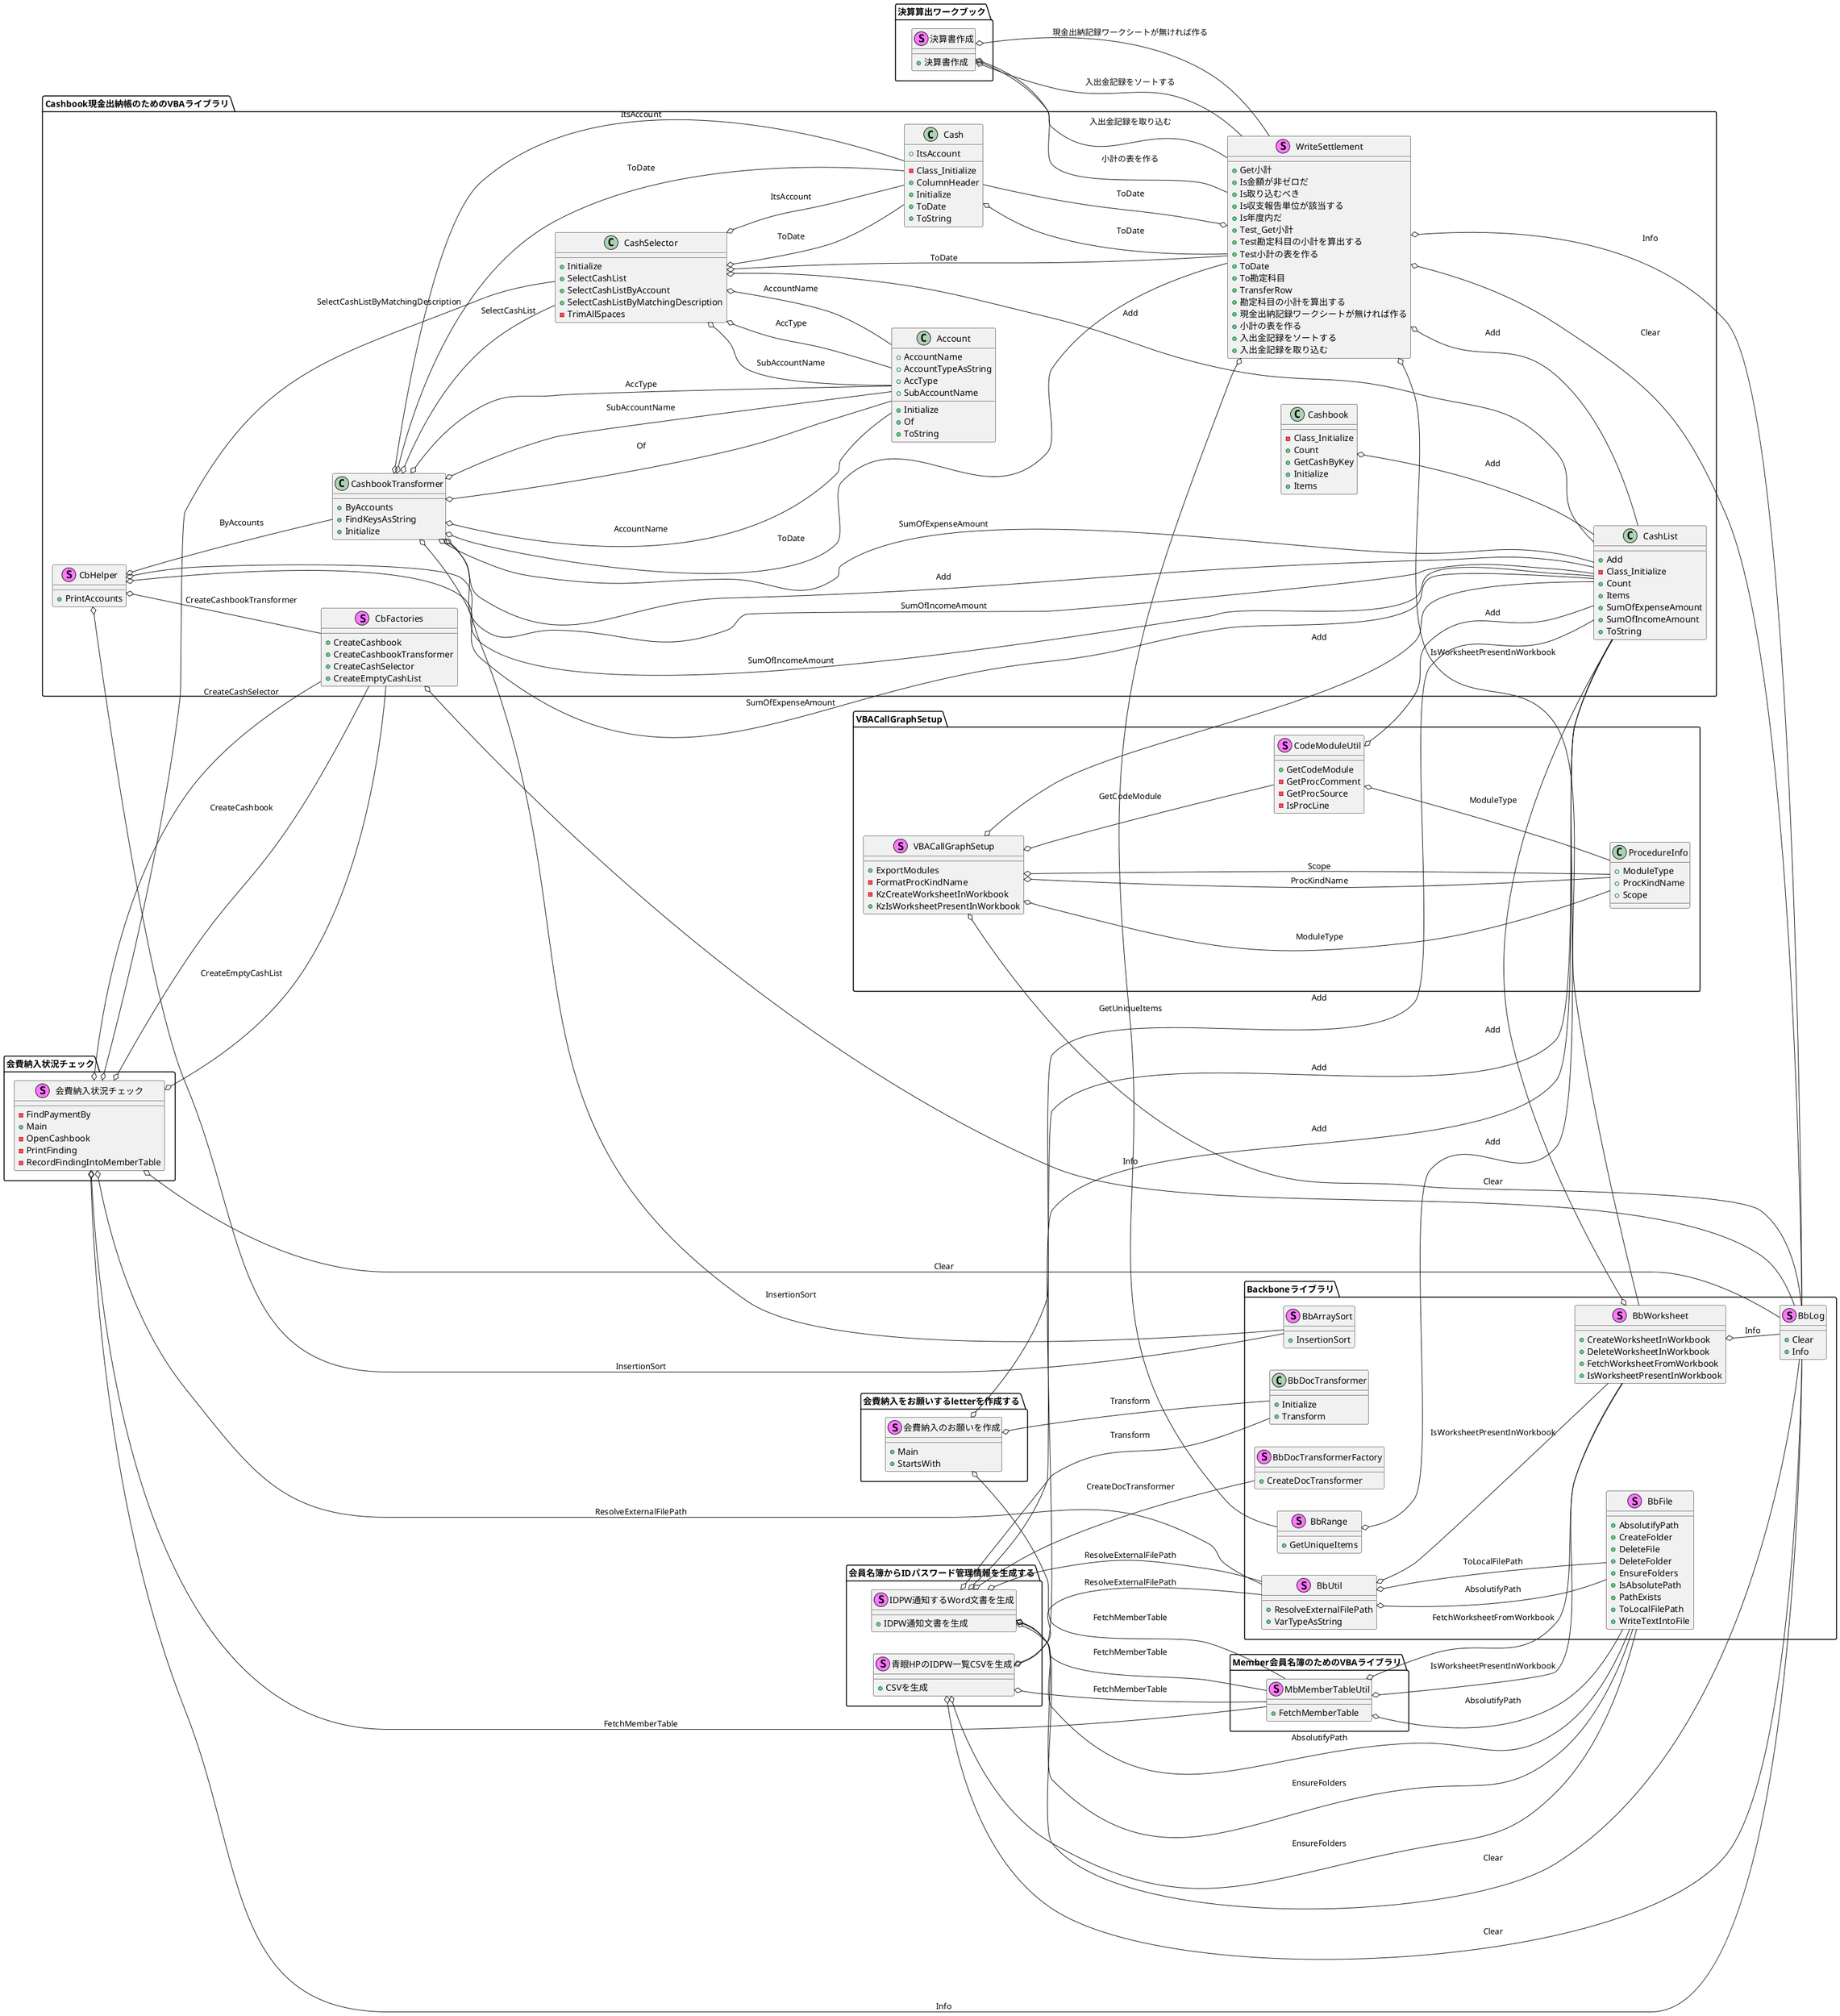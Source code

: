 @startuml
left to right direction
package 会費納入状況チェック {
  stereotype 会費納入状況チェック {
    {method} -FindPaymentBy
    {method} +Main
    {method} -OpenCashbook
    {method} -PrintFinding
    {method} -RecordFindingIntoMemberTable
  }
}
package 会費納入をお願いするletterを作成する {
  stereotype 会費納入のお願いを作成 {
    {method} +Main
    {method} +StartsWith
  }
}
package 会員名簿からIDパスワード管理情報を生成する {
  stereotype IDPW通知するWord文書を生成 {
    {method} +IDPW通知文書を生成
  }
  stereotype 青眼HPのIDPW一覧CSVを生成 {
    {method} +CSVを生成
  }
}
package 決算算出ワークブック {
  stereotype 決算書作成 {
    {method} +決算書作成
  }
}
package Cashbook現金出納帳のためのVBAライブラリ {
  class Account {
    {field} +AccountName
    {field} +AccountTypeAsString
    {field} +AccType
    {method} +Initialize
    {method} +Of
    {field} +SubAccountName
    {method} +ToString
  }
  class Cash {
    {method} -Class_Initialize
    {method} +ColumnHeader
    {method} +Initialize
    {field} +ItsAccount
    {method} +ToDate
    {method} +ToString
  }
  class CashList {
    {method} +Add
    {method} -Class_Initialize
    {method} +Count
    {method} +Items
    {method} +SumOfExpenseAmount
    {method} +SumOfIncomeAmount
    {method} +ToString
  }
  class CashSelector {
    {method} +Initialize
    {method} +SelectCashList
    {method} +SelectCashListByAccount
    {method} +SelectCashListByMatchingDescription
    {method} -TrimAllSpaces
  }
  class Cashbook {
    {method} -Class_Initialize
    {method} +Count
    {method} +GetCashByKey
    {method} +Initialize
    {method} +Items
  }
  class CashbookTransformer {
    {method} +ByAccounts
    {method} +FindKeysAsString
    {method} +Initialize
  }
  stereotype CbFactories {
    {method} +CreateCashbook
    {method} +CreateCashbookTransformer
    {method} +CreateCashSelector
    {method} +CreateEmptyCashList
  }
  stereotype CbHelper {
    {method} +PrintAccounts
  }
  stereotype WriteSettlement {
    {method} +Get小計
    {method} +Is金額が非ゼロだ
    {method} +Is取り込むべき
    {method} +Is収支報告単位が該当する
    {method} +Is年度内だ
    {method} +Test_Get小計
    {method} +Test勘定科目の小計を算出する
    {method} +Test小計の表を作る
    {method} +ToDate
    {method} +To勘定科目
    {method} +TransferRow
    {method} +勘定科目の小計を算出する
    {method} +現金出納記録ワークシートが無ければ作る
    {method} +小計の表を作る
    {method} +入出金記録をソートする
    {method} +入出金記録を取り込む
  }
}
package Member会員名簿のためのVBAライブラリ {
  stereotype MbMemberTableUtil {
    {method} +FetchMemberTable
  }
}
package Backboneライブラリ {
  stereotype BbArraySort {
    {method} +InsertionSort
  }
  class BbDocTransformer {
    {method} +Initialize
    {method} +Transform
  }
  stereotype BbDocTransformerFactory {
    {method} +CreateDocTransformer
  }
  stereotype BbFile {
    {method} +AbsolutifyPath
    {method} +CreateFolder
    {method} +DeleteFile
    {method} +DeleteFolder
    {method} +EnsureFolders
    {method} +IsAbsolutePath
    {method} +PathExists
    {method} +ToLocalFilePath
    {method} +WriteTextIntoFile
  }
  stereotype BbLog {
    {method} +Clear
    {method} +Info
  }
  stereotype BbRange {
    {method} +GetUniqueItems
  }
  stereotype BbUtil {
    {method} +ResolveExternalFilePath
    {method} +VarTypeAsString
  }
  stereotype BbWorksheet {
    {method} +CreateWorksheetInWorkbook
    {method} +DeleteWorksheetInWorkbook
    {method} +FetchWorksheetFromWorkbook
    {method} +IsWorksheetPresentInWorkbook
  }
}
package VBACallGraphSetup {
  stereotype CodeModuleUtil {
    {method} +GetCodeModule
    {method} -GetProcComment
    {method} -GetProcSource
    {method} -IsProcLine
  }
  class ProcedureInfo {
    {field} +ModuleType
    {field} +ProcKindName
    {field} +Scope
  }
  stereotype VBACallGraphSetup {
    {method} +ExportModules
    {method} -FormatProcKindName
    {method} -KzCreateWorksheetInWorkbook
    {method} +KzIsWorksheetPresentInWorkbook
  }
}
Backboneライブラリ.BbRange o-- Cashbook現金出納帳のためのVBAライブラリ.CashList : Add
Backboneライブラリ.BbUtil o-- Backboneライブラリ.BbFile : AbsolutifyPath
Backboneライブラリ.BbUtil o-- Backboneライブラリ.BbFile : ToLocalFilePath
Backboneライブラリ.BbUtil o-- Backboneライブラリ.BbWorksheet : IsWorksheetPresentInWorkbook
Backboneライブラリ.BbWorksheet o-- Backboneライブラリ.BbLog : Info
Backboneライブラリ.BbWorksheet o-- Cashbook現金出納帳のためのVBAライブラリ.CashList : Add
Cashbook現金出納帳のためのVBAライブラリ.Cash o-- Cashbook現金出納帳のためのVBAライブラリ.WriteSettlement : ToDate
Cashbook現金出納帳のためのVBAライブラリ.CashSelector o-- Cashbook現金出納帳のためのVBAライブラリ.Account : AccType
Cashbook現金出納帳のためのVBAライブラリ.CashSelector o-- Cashbook現金出納帳のためのVBAライブラリ.Account : AccountName
Cashbook現金出納帳のためのVBAライブラリ.CashSelector o-- Cashbook現金出納帳のためのVBAライブラリ.Account : SubAccountName
Cashbook現金出納帳のためのVBAライブラリ.CashSelector o-- Cashbook現金出納帳のためのVBAライブラリ.Cash : ItsAccount
Cashbook現金出納帳のためのVBAライブラリ.CashSelector o-- Cashbook現金出納帳のためのVBAライブラリ.Cash : ToDate
Cashbook現金出納帳のためのVBAライブラリ.CashSelector o-- Cashbook現金出納帳のためのVBAライブラリ.CashList : Add
Cashbook現金出納帳のためのVBAライブラリ.CashSelector o-- Cashbook現金出納帳のためのVBAライブラリ.WriteSettlement : ToDate
Cashbook現金出納帳のためのVBAライブラリ.Cashbook o-- Cashbook現金出納帳のためのVBAライブラリ.CashList : Add
Cashbook現金出納帳のためのVBAライブラリ.CashbookTransformer o-- Backboneライブラリ.BbArraySort : InsertionSort
Cashbook現金出納帳のためのVBAライブラリ.CashbookTransformer o-- Cashbook現金出納帳のためのVBAライブラリ.Account : AccType
Cashbook現金出納帳のためのVBAライブラリ.CashbookTransformer o-- Cashbook現金出納帳のためのVBAライブラリ.Account : AccountName
Cashbook現金出納帳のためのVBAライブラリ.CashbookTransformer o-- Cashbook現金出納帳のためのVBAライブラリ.Account : Of
Cashbook現金出納帳のためのVBAライブラリ.CashbookTransformer o-- Cashbook現金出納帳のためのVBAライブラリ.Account : SubAccountName
Cashbook現金出納帳のためのVBAライブラリ.CashbookTransformer o-- Cashbook現金出納帳のためのVBAライブラリ.Cash : ItsAccount
Cashbook現金出納帳のためのVBAライブラリ.CashbookTransformer o-- Cashbook現金出納帳のためのVBAライブラリ.Cash : ToDate
Cashbook現金出納帳のためのVBAライブラリ.CashbookTransformer o-- Cashbook現金出納帳のためのVBAライブラリ.CashList : Add
Cashbook現金出納帳のためのVBAライブラリ.CashbookTransformer o-- Cashbook現金出納帳のためのVBAライブラリ.CashList : SumOfExpenseAmount
Cashbook現金出納帳のためのVBAライブラリ.CashbookTransformer o-- Cashbook現金出納帳のためのVBAライブラリ.CashList : SumOfIncomeAmount
Cashbook現金出納帳のためのVBAライブラリ.CashbookTransformer o-- Cashbook現金出納帳のためのVBAライブラリ.CashSelector : SelectCashList
Cashbook現金出納帳のためのVBAライブラリ.CashbookTransformer o-- Cashbook現金出納帳のためのVBAライブラリ.WriteSettlement : ToDate
Cashbook現金出納帳のためのVBAライブラリ.CbFactories o-- Backboneライブラリ.BbLog : Info
Cashbook現金出納帳のためのVBAライブラリ.CbHelper o-- Backboneライブラリ.BbArraySort : InsertionSort
Cashbook現金出納帳のためのVBAライブラリ.CbHelper o-- Cashbook現金出納帳のためのVBAライブラリ.CashList : SumOfExpenseAmount
Cashbook現金出納帳のためのVBAライブラリ.CbHelper o-- Cashbook現金出納帳のためのVBAライブラリ.CashList : SumOfIncomeAmount
Cashbook現金出納帳のためのVBAライブラリ.CbHelper o-- Cashbook現金出納帳のためのVBAライブラリ.CashbookTransformer : ByAccounts
Cashbook現金出納帳のためのVBAライブラリ.CbHelper o-- Cashbook現金出納帳のためのVBAライブラリ.CbFactories : CreateCashbookTransformer
Cashbook現金出納帳のためのVBAライブラリ.WriteSettlement o-- Backboneライブラリ.BbLog : Clear
Cashbook現金出納帳のためのVBAライブラリ.WriteSettlement o-- Backboneライブラリ.BbLog : Info
Cashbook現金出納帳のためのVBAライブラリ.WriteSettlement o-- Backboneライブラリ.BbRange : GetUniqueItems
Cashbook現金出納帳のためのVBAライブラリ.WriteSettlement o-- Backboneライブラリ.BbWorksheet : IsWorksheetPresentInWorkbook
Cashbook現金出納帳のためのVBAライブラリ.WriteSettlement o-- Cashbook現金出納帳のためのVBAライブラリ.Cash : ToDate
Cashbook現金出納帳のためのVBAライブラリ.WriteSettlement o-- Cashbook現金出納帳のためのVBAライブラリ.CashList : Add
Member会員名簿のためのVBAライブラリ.MbMemberTableUtil o-- Backboneライブラリ.BbFile : AbsolutifyPath
Member会員名簿のためのVBAライブラリ.MbMemberTableUtil o-- Backboneライブラリ.BbWorksheet : FetchWorksheetFromWorkbook
Member会員名簿のためのVBAライブラリ.MbMemberTableUtil o-- Backboneライブラリ.BbWorksheet : IsWorksheetPresentInWorkbook
VBACallGraphSetup.CodeModuleUtil o-- Cashbook現金出納帳のためのVBAライブラリ.CashList : Add
VBACallGraphSetup.CodeModuleUtil o-- VBACallGraphSetup.ProcedureInfo : ModuleType
VBACallGraphSetup.VBACallGraphSetup o-- Backboneライブラリ.BbLog : Clear
VBACallGraphSetup.VBACallGraphSetup o-- Cashbook現金出納帳のためのVBAライブラリ.CashList : Add
VBACallGraphSetup.VBACallGraphSetup o-- VBACallGraphSetup.CodeModuleUtil : GetCodeModule
VBACallGraphSetup.VBACallGraphSetup o-- VBACallGraphSetup.ProcedureInfo : ModuleType
VBACallGraphSetup.VBACallGraphSetup o-- VBACallGraphSetup.ProcedureInfo : ProcKindName
VBACallGraphSetup.VBACallGraphSetup o-- VBACallGraphSetup.ProcedureInfo : Scope
会員名簿からIDパスワード管理情報を生成する.IDPW通知するWord文書を生成 o-- Backboneライブラリ.BbDocTransformer : Transform
会員名簿からIDパスワード管理情報を生成する.IDPW通知するWord文書を生成 o-- Backboneライブラリ.BbDocTransformerFactory : CreateDocTransformer
会員名簿からIDパスワード管理情報を生成する.IDPW通知するWord文書を生成 o-- Backboneライブラリ.BbFile : AbsolutifyPath
会員名簿からIDパスワード管理情報を生成する.IDPW通知するWord文書を生成 o-- Backboneライブラリ.BbFile : EnsureFolders
会員名簿からIDパスワード管理情報を生成する.IDPW通知するWord文書を生成 o-- Backboneライブラリ.BbLog : Clear
会員名簿からIDパスワード管理情報を生成する.IDPW通知するWord文書を生成 o-- Backboneライブラリ.BbUtil : ResolveExternalFilePath
会員名簿からIDパスワード管理情報を生成する.IDPW通知するWord文書を生成 o-- Cashbook現金出納帳のためのVBAライブラリ.CashList : Add
会員名簿からIDパスワード管理情報を生成する.IDPW通知するWord文書を生成 o-- Member会員名簿のためのVBAライブラリ.MbMemberTableUtil : FetchMemberTable
会員名簿からIDパスワード管理情報を生成する.青眼HPのIDPW一覧CSVを生成 o-- Backboneライブラリ.BbFile : EnsureFolders
会員名簿からIDパスワード管理情報を生成する.青眼HPのIDPW一覧CSVを生成 o-- Backboneライブラリ.BbLog : Clear
会員名簿からIDパスワード管理情報を生成する.青眼HPのIDPW一覧CSVを生成 o-- Backboneライブラリ.BbUtil : ResolveExternalFilePath
会員名簿からIDパスワード管理情報を生成する.青眼HPのIDPW一覧CSVを生成 o-- Cashbook現金出納帳のためのVBAライブラリ.CashList : Add
会員名簿からIDパスワード管理情報を生成する.青眼HPのIDPW一覧CSVを生成 o-- Member会員名簿のためのVBAライブラリ.MbMemberTableUtil : FetchMemberTable
会費納入をお願いするletterを作成する.会費納入のお願いを作成 o-- Backboneライブラリ.BbDocTransformer : Transform
会費納入をお願いするletterを作成する.会費納入のお願いを作成 o-- Cashbook現金出納帳のためのVBAライブラリ.CashList : Add
会費納入をお願いするletterを作成する.会費納入のお願いを作成 o-- Member会員名簿のためのVBAライブラリ.MbMemberTableUtil : FetchMemberTable
会費納入状況チェック.会費納入状況チェック o-- Backboneライブラリ.BbLog : Clear
会費納入状況チェック.会費納入状況チェック o-- Backboneライブラリ.BbLog : Info
会費納入状況チェック.会費納入状況チェック o-- Backboneライブラリ.BbUtil : ResolveExternalFilePath
会費納入状況チェック.会費納入状況チェック o-- Cashbook現金出納帳のためのVBAライブラリ.CashSelector : SelectCashListByMatchingDescription
会費納入状況チェック.会費納入状況チェック o-- Cashbook現金出納帳のためのVBAライブラリ.CbFactories : CreateCashSelector
会費納入状況チェック.会費納入状況チェック o-- Cashbook現金出納帳のためのVBAライブラリ.CbFactories : CreateCashbook
会費納入状況チェック.会費納入状況チェック o-- Cashbook現金出納帳のためのVBAライブラリ.CbFactories : CreateEmptyCashList
会費納入状況チェック.会費納入状況チェック o-- Member会員名簿のためのVBAライブラリ.MbMemberTableUtil : FetchMemberTable
決算算出ワークブック.決算書作成 o-- Cashbook現金出納帳のためのVBAライブラリ.WriteSettlement : 入出金記録をソートする
決算算出ワークブック.決算書作成 o-- Cashbook現金出納帳のためのVBAライブラリ.WriteSettlement : 入出金記録を取り込む
決算算出ワークブック.決算書作成 o-- Cashbook現金出納帳のためのVBAライブラリ.WriteSettlement : 小計の表を作る
決算算出ワークブック.決算書作成 o-- Cashbook現金出納帳のためのVBAライブラリ.WriteSettlement : 現金出納記録ワークシートが無ければ作る
@enduml
